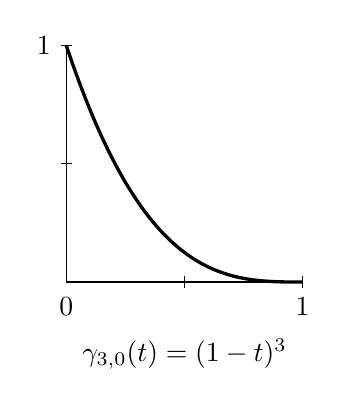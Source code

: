\begin{tikzpicture}[scale=3]
  \draw (0,0)--(1,0);
  \draw (0,0)--(0,1);

  \draw[very thick] plot[samples=100, domain=0:1](\x, {(1-\x)^3});
  \draw (0.5,-0.2) node[below] {$\gamma_{3,0}(t)=(1-t)^3$};
  
  \foreach \x in {0.5, 1}{
               \draw[thin] (\x,-0.025)--(\x,0.025);
               \draw[thin] (-.025,\x)--(0.025,\x);
};
  \draw (0,-.025) node[below] {$0$};
%  \draw (.5,-.025) node[below] {$\frac{1}{2}$};
  \draw (1,-.025) node[below] {$1$};
%  \draw (-.025,.5) node[left] {$\frac{1}{2}$};
  \draw (-.025,1) node[left] {$1$};
\end{tikzpicture}
